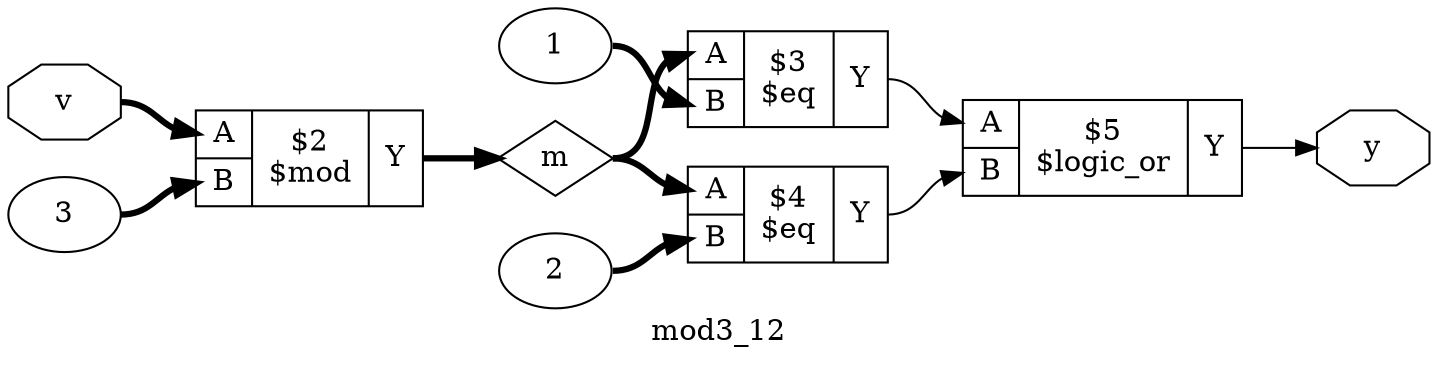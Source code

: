 digraph "mod3_12" {
label="mod3_12";
rankdir="LR";
remincross=true;
n4 [ shape=diamond, label="m", color="black", fontcolor="black" ];
n5 [ shape=octagon, label="v", color="black", fontcolor="black" ];
n6 [ shape=octagon, label="y", color="black", fontcolor="black" ];
v0 [ label="1" ];
c10 [ shape=record, label="{{<p7> A|<p8> B}|$3\n$eq|{<p9> Y}}" ];
v1 [ label="2" ];
c11 [ shape=record, label="{{<p7> A|<p8> B}|$4\n$eq|{<p9> Y}}" ];
c12 [ shape=record, label="{{<p7> A|<p8> B}|$5\n$logic_or|{<p9> Y}}" ];
v2 [ label="3" ];
c13 [ shape=record, label="{{<p7> A|<p8> B}|$2\n$mod|{<p9> Y}}" ];
c10:p9:e -> c12:p7:w [color="black", label=""];
c11:p9:e -> c12:p8:w [color="black", label=""];
c13:p9:e -> n4:w [color="black", style="setlinewidth(3)", label=""];
n4:e -> c10:p7:w [color="black", style="setlinewidth(3)", label=""];
n4:e -> c11:p7:w [color="black", style="setlinewidth(3)", label=""];
n5:e -> c13:p7:w [color="black", style="setlinewidth(3)", label=""];
c12:p9:e -> n6:w [color="black", label=""];
v0:e -> c10:p8:w [color="black", style="setlinewidth(3)", label=""];
v1:e -> c11:p8:w [color="black", style="setlinewidth(3)", label=""];
v2:e -> c13:p8:w [color="black", style="setlinewidth(3)", label=""];
}
